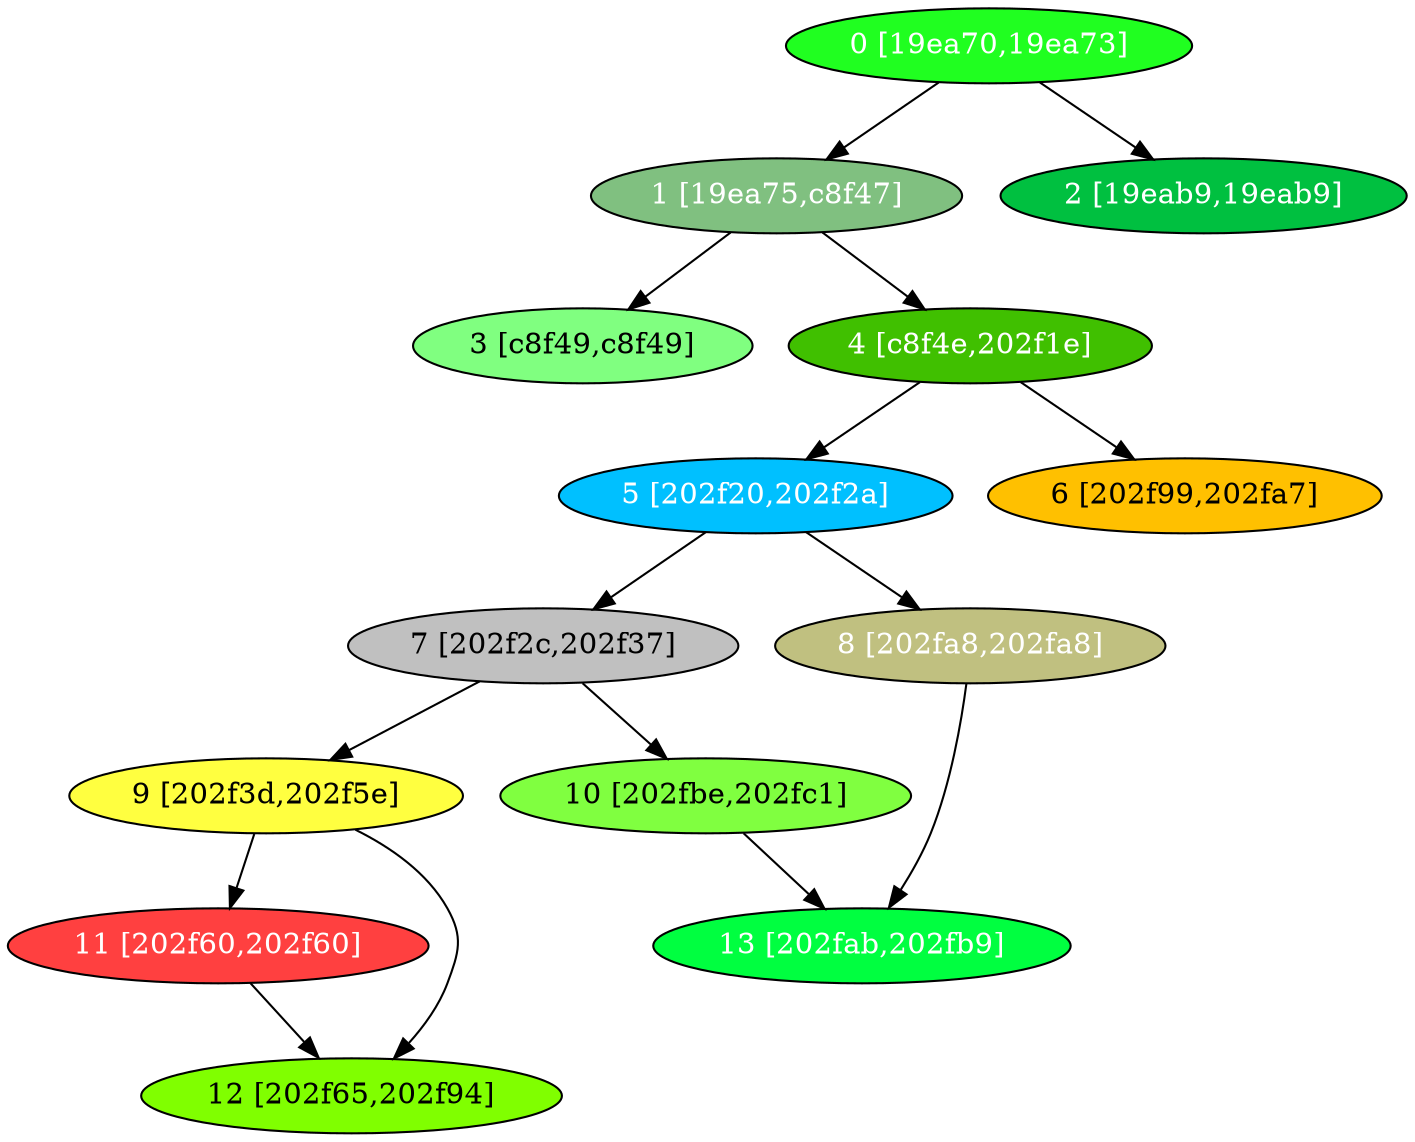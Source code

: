 diGraph libnss3{
	libnss3_0  [style=filled fillcolor="#20FF20" fontcolor="#ffffff" shape=oval label="0 [19ea70,19ea73]"]
	libnss3_1  [style=filled fillcolor="#80C080" fontcolor="#ffffff" shape=oval label="1 [19ea75,c8f47]"]
	libnss3_2  [style=filled fillcolor="#00C040" fontcolor="#ffffff" shape=oval label="2 [19eab9,19eab9]"]
	libnss3_3  [style=filled fillcolor="#80FF80" fontcolor="#000000" shape=oval label="3 [c8f49,c8f49]"]
	libnss3_4  [style=filled fillcolor="#40C000" fontcolor="#ffffff" shape=oval label="4 [c8f4e,202f1e]"]
	libnss3_5  [style=filled fillcolor="#00C0FF" fontcolor="#ffffff" shape=oval label="5 [202f20,202f2a]"]
	libnss3_6  [style=filled fillcolor="#FFC000" fontcolor="#000000" shape=oval label="6 [202f99,202fa7]"]
	libnss3_7  [style=filled fillcolor="#C0C0C0" fontcolor="#000000" shape=oval label="7 [202f2c,202f37]"]
	libnss3_8  [style=filled fillcolor="#C0C080" fontcolor="#ffffff" shape=oval label="8 [202fa8,202fa8]"]
	libnss3_9  [style=filled fillcolor="#FFFF40" fontcolor="#000000" shape=oval label="9 [202f3d,202f5e]"]
	libnss3_a  [style=filled fillcolor="#80FF40" fontcolor="#000000" shape=oval label="10 [202fbe,202fc1]"]
	libnss3_b  [style=filled fillcolor="#FF4040" fontcolor="#ffffff" shape=oval label="11 [202f60,202f60]"]
	libnss3_c  [style=filled fillcolor="#80FF00" fontcolor="#000000" shape=oval label="12 [202f65,202f94]"]
	libnss3_d  [style=filled fillcolor="#00FF40" fontcolor="#ffffff" shape=oval label="13 [202fab,202fb9]"]

	libnss3_0 -> libnss3_1
	libnss3_0 -> libnss3_2
	libnss3_1 -> libnss3_3
	libnss3_1 -> libnss3_4
	libnss3_4 -> libnss3_5
	libnss3_4 -> libnss3_6
	libnss3_5 -> libnss3_7
	libnss3_5 -> libnss3_8
	libnss3_7 -> libnss3_9
	libnss3_7 -> libnss3_a
	libnss3_8 -> libnss3_d
	libnss3_9 -> libnss3_b
	libnss3_9 -> libnss3_c
	libnss3_a -> libnss3_d
	libnss3_b -> libnss3_c
}